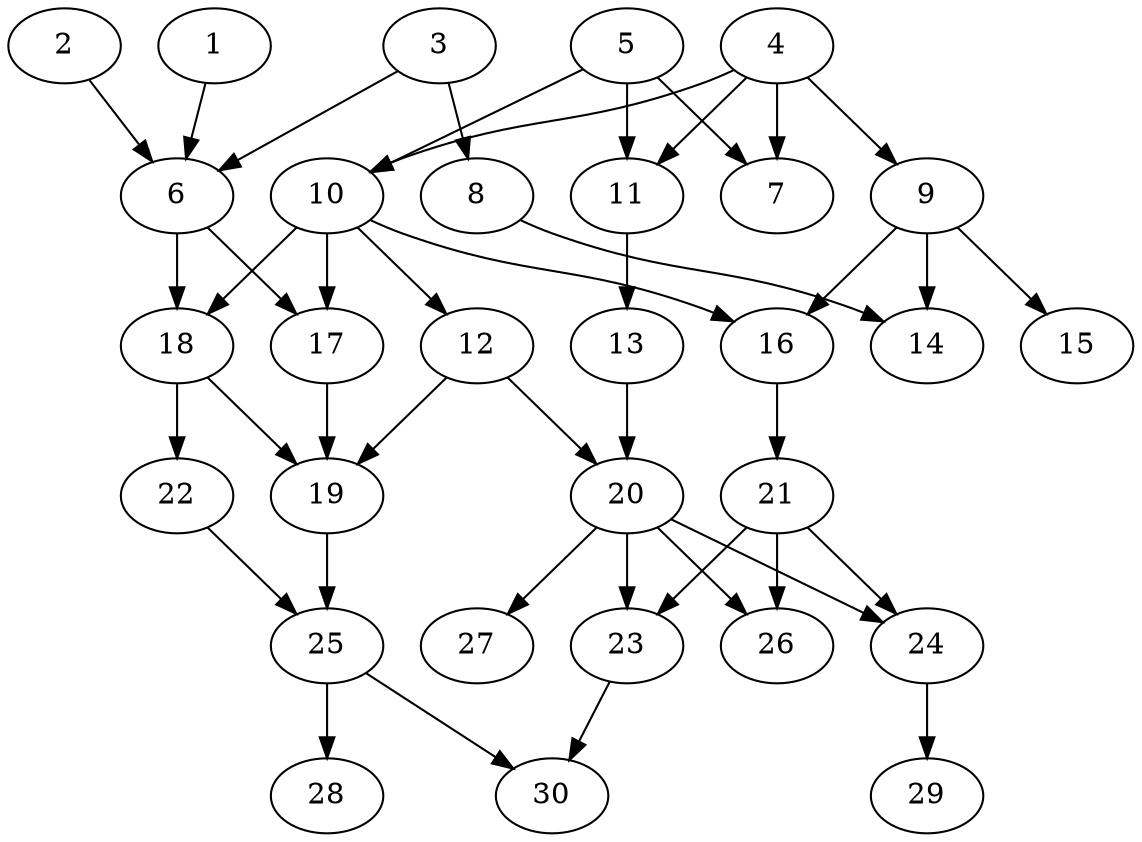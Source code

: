// DAG automatically generated by daggen at Thu Oct  3 14:04:18 2019
// ./daggen --dot -n 30 --ccr 0.3 --fat 0.5 --regular 0.5 --density 0.5 --mindata 5242880 --maxdata 52428800 
digraph G {
  1 [size="87941120", alpha="0.00", expect_size="26382336"] 
  1 -> 6 [size ="26382336"]
  2 [size="174277973", alpha="0.18", expect_size="52283392"] 
  2 -> 6 [size ="52283392"]
  3 [size="104932693", alpha="0.09", expect_size="31479808"] 
  3 -> 6 [size ="31479808"]
  3 -> 8 [size ="31479808"]
  4 [size="168021333", alpha="0.09", expect_size="50406400"] 
  4 -> 7 [size ="50406400"]
  4 -> 9 [size ="50406400"]
  4 -> 10 [size ="50406400"]
  4 -> 11 [size ="50406400"]
  5 [size="148456107", alpha="0.05", expect_size="44536832"] 
  5 -> 7 [size ="44536832"]
  5 -> 10 [size ="44536832"]
  5 -> 11 [size ="44536832"]
  6 [size="121531733", alpha="0.10", expect_size="36459520"] 
  6 -> 17 [size ="36459520"]
  6 -> 18 [size ="36459520"]
  7 [size="155368107", alpha="0.02", expect_size="46610432"] 
  8 [size="79117653", alpha="0.09", expect_size="23735296"] 
  8 -> 14 [size ="23735296"]
  9 [size="153292800", alpha="0.04", expect_size="45987840"] 
  9 -> 14 [size ="45987840"]
  9 -> 15 [size ="45987840"]
  9 -> 16 [size ="45987840"]
  10 [size="144704853", alpha="0.16", expect_size="43411456"] 
  10 -> 12 [size ="43411456"]
  10 -> 16 [size ="43411456"]
  10 -> 17 [size ="43411456"]
  10 -> 18 [size ="43411456"]
  11 [size="72536747", alpha="0.20", expect_size="21761024"] 
  11 -> 13 [size ="21761024"]
  12 [size="74004480", alpha="0.04", expect_size="22201344"] 
  12 -> 19 [size ="22201344"]
  12 -> 20 [size ="22201344"]
  13 [size="59371520", alpha="0.16", expect_size="17811456"] 
  13 -> 20 [size ="17811456"]
  14 [size="133707093", alpha="0.10", expect_size="40112128"] 
  15 [size="46219947", alpha="0.01", expect_size="13865984"] 
  16 [size="86166187", alpha="0.03", expect_size="25849856"] 
  16 -> 21 [size ="25849856"]
  17 [size="165748053", alpha="0.07", expect_size="49724416"] 
  17 -> 19 [size ="49724416"]
  18 [size="26019840", alpha="0.11", expect_size="7805952"] 
  18 -> 19 [size ="7805952"]
  18 -> 22 [size ="7805952"]
  19 [size="98976427", alpha="0.10", expect_size="29692928"] 
  19 -> 25 [size ="29692928"]
  20 [size="132509013", alpha="0.17", expect_size="39752704"] 
  20 -> 23 [size ="39752704"]
  20 -> 24 [size ="39752704"]
  20 -> 26 [size ="39752704"]
  20 -> 27 [size ="39752704"]
  21 [size="104403627", alpha="0.14", expect_size="31321088"] 
  21 -> 23 [size ="31321088"]
  21 -> 24 [size ="31321088"]
  21 -> 26 [size ="31321088"]
  22 [size="103031467", alpha="0.11", expect_size="30909440"] 
  22 -> 25 [size ="30909440"]
  23 [size="134765227", alpha="0.18", expect_size="40429568"] 
  23 -> 30 [size ="40429568"]
  24 [size="101198507", alpha="0.05", expect_size="30359552"] 
  24 -> 29 [size ="30359552"]
  25 [size="22882987", alpha="0.09", expect_size="6864896"] 
  25 -> 28 [size ="6864896"]
  25 -> 30 [size ="6864896"]
  26 [size="32242347", alpha="0.06", expect_size="9672704"] 
  27 [size="53053440", alpha="0.20", expect_size="15916032"] 
  28 [size="107400533", alpha="0.02", expect_size="32220160"] 
  29 [size="39567360", alpha="0.01", expect_size="11870208"] 
  30 [size="114920107", alpha="0.17", expect_size="34476032"] 
}
